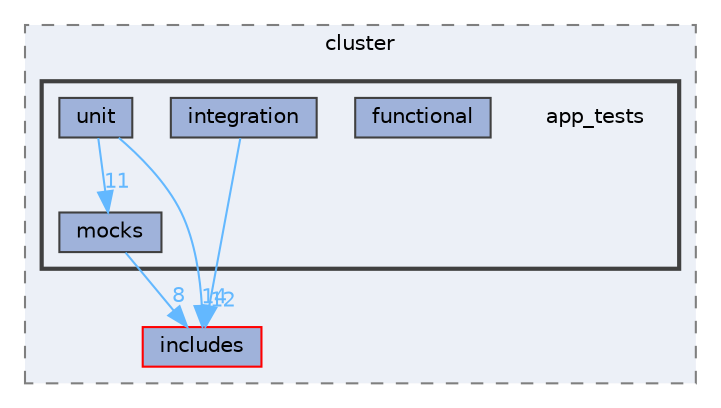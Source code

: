 digraph "apps/cluster/app_tests"
{
 // LATEX_PDF_SIZE
  bgcolor="transparent";
  edge [fontname=Helvetica,fontsize=10,labelfontname=Helvetica,labelfontsize=10];
  node [fontname=Helvetica,fontsize=10,shape=box,height=0.2,width=0.4];
  compound=true
  subgraph clusterdir_3fc8f51dd17eafa9e714d9ca93022f96 {
    graph [ bgcolor="#ecf0f7", pencolor="grey50", label="cluster", fontname=Helvetica,fontsize=10 style="filled,dashed", URL="dir_3fc8f51dd17eafa9e714d9ca93022f96.html",tooltip=""]
  dir_2a4f0eb436765d0e1bfbb2d23c4680c4 [label="includes", fillcolor="#9fb2da", color="red", style="filled", URL="dir_2a4f0eb436765d0e1bfbb2d23c4680c4.html",tooltip=""];
  subgraph clusterdir_9a8e47ff0ccc8ec46d7f358cedb1d1e1 {
    graph [ bgcolor="#ecf0f7", pencolor="grey25", label="", fontname=Helvetica,fontsize=10 style="filled,bold", URL="dir_9a8e47ff0ccc8ec46d7f358cedb1d1e1.html",tooltip=""]
    dir_9a8e47ff0ccc8ec46d7f358cedb1d1e1 [shape=plaintext, label="app_tests"];
  dir_ab7672c7a0470e607c4470fb1608d93e [label="functional", fillcolor="#9fb2da", color="grey25", style="filled", URL="dir_ab7672c7a0470e607c4470fb1608d93e.html",tooltip=""];
  dir_1bcda06b1955ca184a28917bef2dbc28 [label="integration", fillcolor="#9fb2da", color="grey25", style="filled", URL="dir_1bcda06b1955ca184a28917bef2dbc28.html",tooltip=""];
  dir_e1290d5126a8a0061e25aef85cdc39ae [label="mocks", fillcolor="#9fb2da", color="grey25", style="filled", URL="dir_e1290d5126a8a0061e25aef85cdc39ae.html",tooltip=""];
  dir_44399569173f8f27c4cea4a3da0cd3f4 [label="unit", fillcolor="#9fb2da", color="grey25", style="filled", URL="dir_44399569173f8f27c4cea4a3da0cd3f4.html",tooltip=""];
  }
  }
  dir_1bcda06b1955ca184a28917bef2dbc28->dir_2a4f0eb436765d0e1bfbb2d23c4680c4 [headlabel="12", labeldistance=1.5 headhref="dir_000026_000023.html" href="dir_000026_000023.html" color="steelblue1" fontcolor="steelblue1"];
  dir_e1290d5126a8a0061e25aef85cdc39ae->dir_2a4f0eb436765d0e1bfbb2d23c4680c4 [headlabel="8", labeldistance=1.5 headhref="dir_000033_000023.html" href="dir_000033_000023.html" color="steelblue1" fontcolor="steelblue1"];
  dir_44399569173f8f27c4cea4a3da0cd3f4->dir_2a4f0eb436765d0e1bfbb2d23c4680c4 [headlabel="14", labeldistance=1.5 headhref="dir_000044_000023.html" href="dir_000044_000023.html" color="steelblue1" fontcolor="steelblue1"];
  dir_44399569173f8f27c4cea4a3da0cd3f4->dir_e1290d5126a8a0061e25aef85cdc39ae [headlabel="11", labeldistance=1.5 headhref="dir_000044_000033.html" href="dir_000044_000033.html" color="steelblue1" fontcolor="steelblue1"];
}
